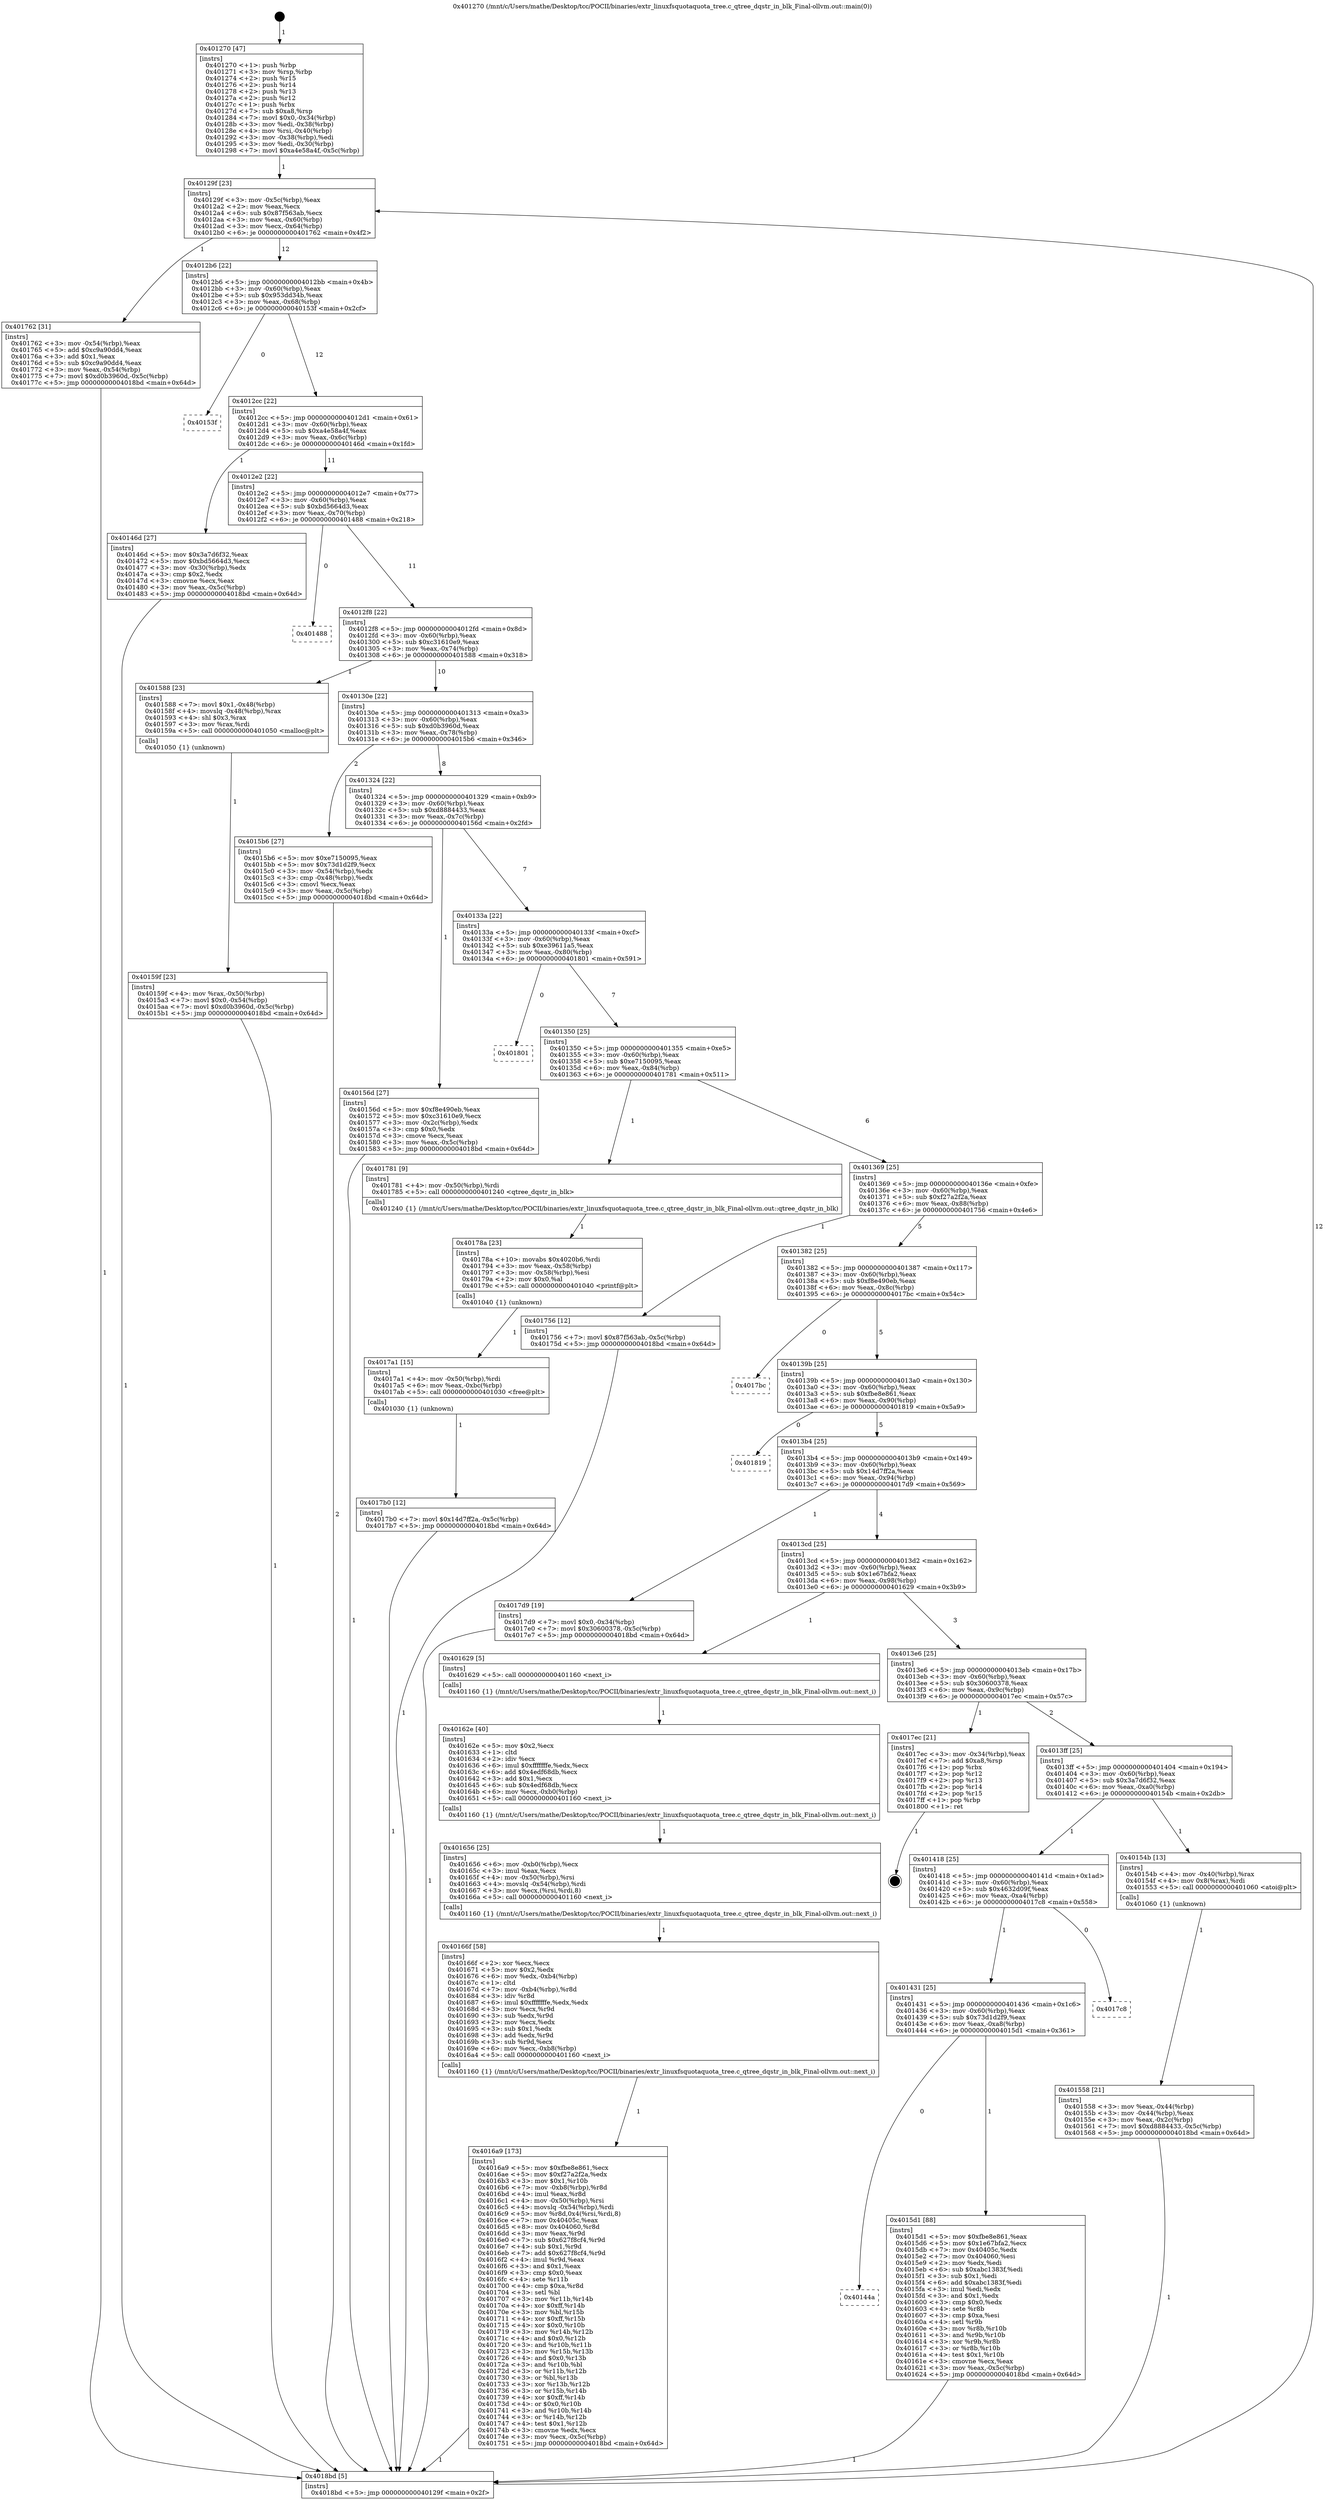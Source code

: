 digraph "0x401270" {
  label = "0x401270 (/mnt/c/Users/mathe/Desktop/tcc/POCII/binaries/extr_linuxfsquotaquota_tree.c_qtree_dqstr_in_blk_Final-ollvm.out::main(0))"
  labelloc = "t"
  node[shape=record]

  Entry [label="",width=0.3,height=0.3,shape=circle,fillcolor=black,style=filled]
  "0x40129f" [label="{
     0x40129f [23]\l
     | [instrs]\l
     &nbsp;&nbsp;0x40129f \<+3\>: mov -0x5c(%rbp),%eax\l
     &nbsp;&nbsp;0x4012a2 \<+2\>: mov %eax,%ecx\l
     &nbsp;&nbsp;0x4012a4 \<+6\>: sub $0x87f563ab,%ecx\l
     &nbsp;&nbsp;0x4012aa \<+3\>: mov %eax,-0x60(%rbp)\l
     &nbsp;&nbsp;0x4012ad \<+3\>: mov %ecx,-0x64(%rbp)\l
     &nbsp;&nbsp;0x4012b0 \<+6\>: je 0000000000401762 \<main+0x4f2\>\l
  }"]
  "0x401762" [label="{
     0x401762 [31]\l
     | [instrs]\l
     &nbsp;&nbsp;0x401762 \<+3\>: mov -0x54(%rbp),%eax\l
     &nbsp;&nbsp;0x401765 \<+5\>: add $0xc9a90dd4,%eax\l
     &nbsp;&nbsp;0x40176a \<+3\>: add $0x1,%eax\l
     &nbsp;&nbsp;0x40176d \<+5\>: sub $0xc9a90dd4,%eax\l
     &nbsp;&nbsp;0x401772 \<+3\>: mov %eax,-0x54(%rbp)\l
     &nbsp;&nbsp;0x401775 \<+7\>: movl $0xd0b3960d,-0x5c(%rbp)\l
     &nbsp;&nbsp;0x40177c \<+5\>: jmp 00000000004018bd \<main+0x64d\>\l
  }"]
  "0x4012b6" [label="{
     0x4012b6 [22]\l
     | [instrs]\l
     &nbsp;&nbsp;0x4012b6 \<+5\>: jmp 00000000004012bb \<main+0x4b\>\l
     &nbsp;&nbsp;0x4012bb \<+3\>: mov -0x60(%rbp),%eax\l
     &nbsp;&nbsp;0x4012be \<+5\>: sub $0x953dd34b,%eax\l
     &nbsp;&nbsp;0x4012c3 \<+3\>: mov %eax,-0x68(%rbp)\l
     &nbsp;&nbsp;0x4012c6 \<+6\>: je 000000000040153f \<main+0x2cf\>\l
  }"]
  Exit [label="",width=0.3,height=0.3,shape=circle,fillcolor=black,style=filled,peripheries=2]
  "0x40153f" [label="{
     0x40153f\l
  }", style=dashed]
  "0x4012cc" [label="{
     0x4012cc [22]\l
     | [instrs]\l
     &nbsp;&nbsp;0x4012cc \<+5\>: jmp 00000000004012d1 \<main+0x61\>\l
     &nbsp;&nbsp;0x4012d1 \<+3\>: mov -0x60(%rbp),%eax\l
     &nbsp;&nbsp;0x4012d4 \<+5\>: sub $0xa4e58a4f,%eax\l
     &nbsp;&nbsp;0x4012d9 \<+3\>: mov %eax,-0x6c(%rbp)\l
     &nbsp;&nbsp;0x4012dc \<+6\>: je 000000000040146d \<main+0x1fd\>\l
  }"]
  "0x4017b0" [label="{
     0x4017b0 [12]\l
     | [instrs]\l
     &nbsp;&nbsp;0x4017b0 \<+7\>: movl $0x14d7ff2a,-0x5c(%rbp)\l
     &nbsp;&nbsp;0x4017b7 \<+5\>: jmp 00000000004018bd \<main+0x64d\>\l
  }"]
  "0x40146d" [label="{
     0x40146d [27]\l
     | [instrs]\l
     &nbsp;&nbsp;0x40146d \<+5\>: mov $0x3a7d6f32,%eax\l
     &nbsp;&nbsp;0x401472 \<+5\>: mov $0xbd5664d3,%ecx\l
     &nbsp;&nbsp;0x401477 \<+3\>: mov -0x30(%rbp),%edx\l
     &nbsp;&nbsp;0x40147a \<+3\>: cmp $0x2,%edx\l
     &nbsp;&nbsp;0x40147d \<+3\>: cmovne %ecx,%eax\l
     &nbsp;&nbsp;0x401480 \<+3\>: mov %eax,-0x5c(%rbp)\l
     &nbsp;&nbsp;0x401483 \<+5\>: jmp 00000000004018bd \<main+0x64d\>\l
  }"]
  "0x4012e2" [label="{
     0x4012e2 [22]\l
     | [instrs]\l
     &nbsp;&nbsp;0x4012e2 \<+5\>: jmp 00000000004012e7 \<main+0x77\>\l
     &nbsp;&nbsp;0x4012e7 \<+3\>: mov -0x60(%rbp),%eax\l
     &nbsp;&nbsp;0x4012ea \<+5\>: sub $0xbd5664d3,%eax\l
     &nbsp;&nbsp;0x4012ef \<+3\>: mov %eax,-0x70(%rbp)\l
     &nbsp;&nbsp;0x4012f2 \<+6\>: je 0000000000401488 \<main+0x218\>\l
  }"]
  "0x4018bd" [label="{
     0x4018bd [5]\l
     | [instrs]\l
     &nbsp;&nbsp;0x4018bd \<+5\>: jmp 000000000040129f \<main+0x2f\>\l
  }"]
  "0x401270" [label="{
     0x401270 [47]\l
     | [instrs]\l
     &nbsp;&nbsp;0x401270 \<+1\>: push %rbp\l
     &nbsp;&nbsp;0x401271 \<+3\>: mov %rsp,%rbp\l
     &nbsp;&nbsp;0x401274 \<+2\>: push %r15\l
     &nbsp;&nbsp;0x401276 \<+2\>: push %r14\l
     &nbsp;&nbsp;0x401278 \<+2\>: push %r13\l
     &nbsp;&nbsp;0x40127a \<+2\>: push %r12\l
     &nbsp;&nbsp;0x40127c \<+1\>: push %rbx\l
     &nbsp;&nbsp;0x40127d \<+7\>: sub $0xa8,%rsp\l
     &nbsp;&nbsp;0x401284 \<+7\>: movl $0x0,-0x34(%rbp)\l
     &nbsp;&nbsp;0x40128b \<+3\>: mov %edi,-0x38(%rbp)\l
     &nbsp;&nbsp;0x40128e \<+4\>: mov %rsi,-0x40(%rbp)\l
     &nbsp;&nbsp;0x401292 \<+3\>: mov -0x38(%rbp),%edi\l
     &nbsp;&nbsp;0x401295 \<+3\>: mov %edi,-0x30(%rbp)\l
     &nbsp;&nbsp;0x401298 \<+7\>: movl $0xa4e58a4f,-0x5c(%rbp)\l
  }"]
  "0x4017a1" [label="{
     0x4017a1 [15]\l
     | [instrs]\l
     &nbsp;&nbsp;0x4017a1 \<+4\>: mov -0x50(%rbp),%rdi\l
     &nbsp;&nbsp;0x4017a5 \<+6\>: mov %eax,-0xbc(%rbp)\l
     &nbsp;&nbsp;0x4017ab \<+5\>: call 0000000000401030 \<free@plt\>\l
     | [calls]\l
     &nbsp;&nbsp;0x401030 \{1\} (unknown)\l
  }"]
  "0x401488" [label="{
     0x401488\l
  }", style=dashed]
  "0x4012f8" [label="{
     0x4012f8 [22]\l
     | [instrs]\l
     &nbsp;&nbsp;0x4012f8 \<+5\>: jmp 00000000004012fd \<main+0x8d\>\l
     &nbsp;&nbsp;0x4012fd \<+3\>: mov -0x60(%rbp),%eax\l
     &nbsp;&nbsp;0x401300 \<+5\>: sub $0xc31610e9,%eax\l
     &nbsp;&nbsp;0x401305 \<+3\>: mov %eax,-0x74(%rbp)\l
     &nbsp;&nbsp;0x401308 \<+6\>: je 0000000000401588 \<main+0x318\>\l
  }"]
  "0x40178a" [label="{
     0x40178a [23]\l
     | [instrs]\l
     &nbsp;&nbsp;0x40178a \<+10\>: movabs $0x4020b6,%rdi\l
     &nbsp;&nbsp;0x401794 \<+3\>: mov %eax,-0x58(%rbp)\l
     &nbsp;&nbsp;0x401797 \<+3\>: mov -0x58(%rbp),%esi\l
     &nbsp;&nbsp;0x40179a \<+2\>: mov $0x0,%al\l
     &nbsp;&nbsp;0x40179c \<+5\>: call 0000000000401040 \<printf@plt\>\l
     | [calls]\l
     &nbsp;&nbsp;0x401040 \{1\} (unknown)\l
  }"]
  "0x401588" [label="{
     0x401588 [23]\l
     | [instrs]\l
     &nbsp;&nbsp;0x401588 \<+7\>: movl $0x1,-0x48(%rbp)\l
     &nbsp;&nbsp;0x40158f \<+4\>: movslq -0x48(%rbp),%rax\l
     &nbsp;&nbsp;0x401593 \<+4\>: shl $0x3,%rax\l
     &nbsp;&nbsp;0x401597 \<+3\>: mov %rax,%rdi\l
     &nbsp;&nbsp;0x40159a \<+5\>: call 0000000000401050 \<malloc@plt\>\l
     | [calls]\l
     &nbsp;&nbsp;0x401050 \{1\} (unknown)\l
  }"]
  "0x40130e" [label="{
     0x40130e [22]\l
     | [instrs]\l
     &nbsp;&nbsp;0x40130e \<+5\>: jmp 0000000000401313 \<main+0xa3\>\l
     &nbsp;&nbsp;0x401313 \<+3\>: mov -0x60(%rbp),%eax\l
     &nbsp;&nbsp;0x401316 \<+5\>: sub $0xd0b3960d,%eax\l
     &nbsp;&nbsp;0x40131b \<+3\>: mov %eax,-0x78(%rbp)\l
     &nbsp;&nbsp;0x40131e \<+6\>: je 00000000004015b6 \<main+0x346\>\l
  }"]
  "0x4016a9" [label="{
     0x4016a9 [173]\l
     | [instrs]\l
     &nbsp;&nbsp;0x4016a9 \<+5\>: mov $0xfbe8e861,%ecx\l
     &nbsp;&nbsp;0x4016ae \<+5\>: mov $0xf27a2f2a,%edx\l
     &nbsp;&nbsp;0x4016b3 \<+3\>: mov $0x1,%r10b\l
     &nbsp;&nbsp;0x4016b6 \<+7\>: mov -0xb8(%rbp),%r8d\l
     &nbsp;&nbsp;0x4016bd \<+4\>: imul %eax,%r8d\l
     &nbsp;&nbsp;0x4016c1 \<+4\>: mov -0x50(%rbp),%rsi\l
     &nbsp;&nbsp;0x4016c5 \<+4\>: movslq -0x54(%rbp),%rdi\l
     &nbsp;&nbsp;0x4016c9 \<+5\>: mov %r8d,0x4(%rsi,%rdi,8)\l
     &nbsp;&nbsp;0x4016ce \<+7\>: mov 0x40405c,%eax\l
     &nbsp;&nbsp;0x4016d5 \<+8\>: mov 0x404060,%r8d\l
     &nbsp;&nbsp;0x4016dd \<+3\>: mov %eax,%r9d\l
     &nbsp;&nbsp;0x4016e0 \<+7\>: sub $0x627f8cf4,%r9d\l
     &nbsp;&nbsp;0x4016e7 \<+4\>: sub $0x1,%r9d\l
     &nbsp;&nbsp;0x4016eb \<+7\>: add $0x627f8cf4,%r9d\l
     &nbsp;&nbsp;0x4016f2 \<+4\>: imul %r9d,%eax\l
     &nbsp;&nbsp;0x4016f6 \<+3\>: and $0x1,%eax\l
     &nbsp;&nbsp;0x4016f9 \<+3\>: cmp $0x0,%eax\l
     &nbsp;&nbsp;0x4016fc \<+4\>: sete %r11b\l
     &nbsp;&nbsp;0x401700 \<+4\>: cmp $0xa,%r8d\l
     &nbsp;&nbsp;0x401704 \<+3\>: setl %bl\l
     &nbsp;&nbsp;0x401707 \<+3\>: mov %r11b,%r14b\l
     &nbsp;&nbsp;0x40170a \<+4\>: xor $0xff,%r14b\l
     &nbsp;&nbsp;0x40170e \<+3\>: mov %bl,%r15b\l
     &nbsp;&nbsp;0x401711 \<+4\>: xor $0xff,%r15b\l
     &nbsp;&nbsp;0x401715 \<+4\>: xor $0x0,%r10b\l
     &nbsp;&nbsp;0x401719 \<+3\>: mov %r14b,%r12b\l
     &nbsp;&nbsp;0x40171c \<+4\>: and $0x0,%r12b\l
     &nbsp;&nbsp;0x401720 \<+3\>: and %r10b,%r11b\l
     &nbsp;&nbsp;0x401723 \<+3\>: mov %r15b,%r13b\l
     &nbsp;&nbsp;0x401726 \<+4\>: and $0x0,%r13b\l
     &nbsp;&nbsp;0x40172a \<+3\>: and %r10b,%bl\l
     &nbsp;&nbsp;0x40172d \<+3\>: or %r11b,%r12b\l
     &nbsp;&nbsp;0x401730 \<+3\>: or %bl,%r13b\l
     &nbsp;&nbsp;0x401733 \<+3\>: xor %r13b,%r12b\l
     &nbsp;&nbsp;0x401736 \<+3\>: or %r15b,%r14b\l
     &nbsp;&nbsp;0x401739 \<+4\>: xor $0xff,%r14b\l
     &nbsp;&nbsp;0x40173d \<+4\>: or $0x0,%r10b\l
     &nbsp;&nbsp;0x401741 \<+3\>: and %r10b,%r14b\l
     &nbsp;&nbsp;0x401744 \<+3\>: or %r14b,%r12b\l
     &nbsp;&nbsp;0x401747 \<+4\>: test $0x1,%r12b\l
     &nbsp;&nbsp;0x40174b \<+3\>: cmovne %edx,%ecx\l
     &nbsp;&nbsp;0x40174e \<+3\>: mov %ecx,-0x5c(%rbp)\l
     &nbsp;&nbsp;0x401751 \<+5\>: jmp 00000000004018bd \<main+0x64d\>\l
  }"]
  "0x4015b6" [label="{
     0x4015b6 [27]\l
     | [instrs]\l
     &nbsp;&nbsp;0x4015b6 \<+5\>: mov $0xe7150095,%eax\l
     &nbsp;&nbsp;0x4015bb \<+5\>: mov $0x73d1d2f9,%ecx\l
     &nbsp;&nbsp;0x4015c0 \<+3\>: mov -0x54(%rbp),%edx\l
     &nbsp;&nbsp;0x4015c3 \<+3\>: cmp -0x48(%rbp),%edx\l
     &nbsp;&nbsp;0x4015c6 \<+3\>: cmovl %ecx,%eax\l
     &nbsp;&nbsp;0x4015c9 \<+3\>: mov %eax,-0x5c(%rbp)\l
     &nbsp;&nbsp;0x4015cc \<+5\>: jmp 00000000004018bd \<main+0x64d\>\l
  }"]
  "0x401324" [label="{
     0x401324 [22]\l
     | [instrs]\l
     &nbsp;&nbsp;0x401324 \<+5\>: jmp 0000000000401329 \<main+0xb9\>\l
     &nbsp;&nbsp;0x401329 \<+3\>: mov -0x60(%rbp),%eax\l
     &nbsp;&nbsp;0x40132c \<+5\>: sub $0xd8884433,%eax\l
     &nbsp;&nbsp;0x401331 \<+3\>: mov %eax,-0x7c(%rbp)\l
     &nbsp;&nbsp;0x401334 \<+6\>: je 000000000040156d \<main+0x2fd\>\l
  }"]
  "0x40166f" [label="{
     0x40166f [58]\l
     | [instrs]\l
     &nbsp;&nbsp;0x40166f \<+2\>: xor %ecx,%ecx\l
     &nbsp;&nbsp;0x401671 \<+5\>: mov $0x2,%edx\l
     &nbsp;&nbsp;0x401676 \<+6\>: mov %edx,-0xb4(%rbp)\l
     &nbsp;&nbsp;0x40167c \<+1\>: cltd\l
     &nbsp;&nbsp;0x40167d \<+7\>: mov -0xb4(%rbp),%r8d\l
     &nbsp;&nbsp;0x401684 \<+3\>: idiv %r8d\l
     &nbsp;&nbsp;0x401687 \<+6\>: imul $0xfffffffe,%edx,%edx\l
     &nbsp;&nbsp;0x40168d \<+3\>: mov %ecx,%r9d\l
     &nbsp;&nbsp;0x401690 \<+3\>: sub %edx,%r9d\l
     &nbsp;&nbsp;0x401693 \<+2\>: mov %ecx,%edx\l
     &nbsp;&nbsp;0x401695 \<+3\>: sub $0x1,%edx\l
     &nbsp;&nbsp;0x401698 \<+3\>: add %edx,%r9d\l
     &nbsp;&nbsp;0x40169b \<+3\>: sub %r9d,%ecx\l
     &nbsp;&nbsp;0x40169e \<+6\>: mov %ecx,-0xb8(%rbp)\l
     &nbsp;&nbsp;0x4016a4 \<+5\>: call 0000000000401160 \<next_i\>\l
     | [calls]\l
     &nbsp;&nbsp;0x401160 \{1\} (/mnt/c/Users/mathe/Desktop/tcc/POCII/binaries/extr_linuxfsquotaquota_tree.c_qtree_dqstr_in_blk_Final-ollvm.out::next_i)\l
  }"]
  "0x40156d" [label="{
     0x40156d [27]\l
     | [instrs]\l
     &nbsp;&nbsp;0x40156d \<+5\>: mov $0xf8e490eb,%eax\l
     &nbsp;&nbsp;0x401572 \<+5\>: mov $0xc31610e9,%ecx\l
     &nbsp;&nbsp;0x401577 \<+3\>: mov -0x2c(%rbp),%edx\l
     &nbsp;&nbsp;0x40157a \<+3\>: cmp $0x0,%edx\l
     &nbsp;&nbsp;0x40157d \<+3\>: cmove %ecx,%eax\l
     &nbsp;&nbsp;0x401580 \<+3\>: mov %eax,-0x5c(%rbp)\l
     &nbsp;&nbsp;0x401583 \<+5\>: jmp 00000000004018bd \<main+0x64d\>\l
  }"]
  "0x40133a" [label="{
     0x40133a [22]\l
     | [instrs]\l
     &nbsp;&nbsp;0x40133a \<+5\>: jmp 000000000040133f \<main+0xcf\>\l
     &nbsp;&nbsp;0x40133f \<+3\>: mov -0x60(%rbp),%eax\l
     &nbsp;&nbsp;0x401342 \<+5\>: sub $0xe39611a5,%eax\l
     &nbsp;&nbsp;0x401347 \<+3\>: mov %eax,-0x80(%rbp)\l
     &nbsp;&nbsp;0x40134a \<+6\>: je 0000000000401801 \<main+0x591\>\l
  }"]
  "0x401656" [label="{
     0x401656 [25]\l
     | [instrs]\l
     &nbsp;&nbsp;0x401656 \<+6\>: mov -0xb0(%rbp),%ecx\l
     &nbsp;&nbsp;0x40165c \<+3\>: imul %eax,%ecx\l
     &nbsp;&nbsp;0x40165f \<+4\>: mov -0x50(%rbp),%rsi\l
     &nbsp;&nbsp;0x401663 \<+4\>: movslq -0x54(%rbp),%rdi\l
     &nbsp;&nbsp;0x401667 \<+3\>: mov %ecx,(%rsi,%rdi,8)\l
     &nbsp;&nbsp;0x40166a \<+5\>: call 0000000000401160 \<next_i\>\l
     | [calls]\l
     &nbsp;&nbsp;0x401160 \{1\} (/mnt/c/Users/mathe/Desktop/tcc/POCII/binaries/extr_linuxfsquotaquota_tree.c_qtree_dqstr_in_blk_Final-ollvm.out::next_i)\l
  }"]
  "0x401801" [label="{
     0x401801\l
  }", style=dashed]
  "0x401350" [label="{
     0x401350 [25]\l
     | [instrs]\l
     &nbsp;&nbsp;0x401350 \<+5\>: jmp 0000000000401355 \<main+0xe5\>\l
     &nbsp;&nbsp;0x401355 \<+3\>: mov -0x60(%rbp),%eax\l
     &nbsp;&nbsp;0x401358 \<+5\>: sub $0xe7150095,%eax\l
     &nbsp;&nbsp;0x40135d \<+6\>: mov %eax,-0x84(%rbp)\l
     &nbsp;&nbsp;0x401363 \<+6\>: je 0000000000401781 \<main+0x511\>\l
  }"]
  "0x40162e" [label="{
     0x40162e [40]\l
     | [instrs]\l
     &nbsp;&nbsp;0x40162e \<+5\>: mov $0x2,%ecx\l
     &nbsp;&nbsp;0x401633 \<+1\>: cltd\l
     &nbsp;&nbsp;0x401634 \<+2\>: idiv %ecx\l
     &nbsp;&nbsp;0x401636 \<+6\>: imul $0xfffffffe,%edx,%ecx\l
     &nbsp;&nbsp;0x40163c \<+6\>: add $0x4edf68db,%ecx\l
     &nbsp;&nbsp;0x401642 \<+3\>: add $0x1,%ecx\l
     &nbsp;&nbsp;0x401645 \<+6\>: sub $0x4edf68db,%ecx\l
     &nbsp;&nbsp;0x40164b \<+6\>: mov %ecx,-0xb0(%rbp)\l
     &nbsp;&nbsp;0x401651 \<+5\>: call 0000000000401160 \<next_i\>\l
     | [calls]\l
     &nbsp;&nbsp;0x401160 \{1\} (/mnt/c/Users/mathe/Desktop/tcc/POCII/binaries/extr_linuxfsquotaquota_tree.c_qtree_dqstr_in_blk_Final-ollvm.out::next_i)\l
  }"]
  "0x401781" [label="{
     0x401781 [9]\l
     | [instrs]\l
     &nbsp;&nbsp;0x401781 \<+4\>: mov -0x50(%rbp),%rdi\l
     &nbsp;&nbsp;0x401785 \<+5\>: call 0000000000401240 \<qtree_dqstr_in_blk\>\l
     | [calls]\l
     &nbsp;&nbsp;0x401240 \{1\} (/mnt/c/Users/mathe/Desktop/tcc/POCII/binaries/extr_linuxfsquotaquota_tree.c_qtree_dqstr_in_blk_Final-ollvm.out::qtree_dqstr_in_blk)\l
  }"]
  "0x401369" [label="{
     0x401369 [25]\l
     | [instrs]\l
     &nbsp;&nbsp;0x401369 \<+5\>: jmp 000000000040136e \<main+0xfe\>\l
     &nbsp;&nbsp;0x40136e \<+3\>: mov -0x60(%rbp),%eax\l
     &nbsp;&nbsp;0x401371 \<+5\>: sub $0xf27a2f2a,%eax\l
     &nbsp;&nbsp;0x401376 \<+6\>: mov %eax,-0x88(%rbp)\l
     &nbsp;&nbsp;0x40137c \<+6\>: je 0000000000401756 \<main+0x4e6\>\l
  }"]
  "0x40144a" [label="{
     0x40144a\l
  }", style=dashed]
  "0x401756" [label="{
     0x401756 [12]\l
     | [instrs]\l
     &nbsp;&nbsp;0x401756 \<+7\>: movl $0x87f563ab,-0x5c(%rbp)\l
     &nbsp;&nbsp;0x40175d \<+5\>: jmp 00000000004018bd \<main+0x64d\>\l
  }"]
  "0x401382" [label="{
     0x401382 [25]\l
     | [instrs]\l
     &nbsp;&nbsp;0x401382 \<+5\>: jmp 0000000000401387 \<main+0x117\>\l
     &nbsp;&nbsp;0x401387 \<+3\>: mov -0x60(%rbp),%eax\l
     &nbsp;&nbsp;0x40138a \<+5\>: sub $0xf8e490eb,%eax\l
     &nbsp;&nbsp;0x40138f \<+6\>: mov %eax,-0x8c(%rbp)\l
     &nbsp;&nbsp;0x401395 \<+6\>: je 00000000004017bc \<main+0x54c\>\l
  }"]
  "0x4015d1" [label="{
     0x4015d1 [88]\l
     | [instrs]\l
     &nbsp;&nbsp;0x4015d1 \<+5\>: mov $0xfbe8e861,%eax\l
     &nbsp;&nbsp;0x4015d6 \<+5\>: mov $0x1e67bfa2,%ecx\l
     &nbsp;&nbsp;0x4015db \<+7\>: mov 0x40405c,%edx\l
     &nbsp;&nbsp;0x4015e2 \<+7\>: mov 0x404060,%esi\l
     &nbsp;&nbsp;0x4015e9 \<+2\>: mov %edx,%edi\l
     &nbsp;&nbsp;0x4015eb \<+6\>: sub $0xabc1383f,%edi\l
     &nbsp;&nbsp;0x4015f1 \<+3\>: sub $0x1,%edi\l
     &nbsp;&nbsp;0x4015f4 \<+6\>: add $0xabc1383f,%edi\l
     &nbsp;&nbsp;0x4015fa \<+3\>: imul %edi,%edx\l
     &nbsp;&nbsp;0x4015fd \<+3\>: and $0x1,%edx\l
     &nbsp;&nbsp;0x401600 \<+3\>: cmp $0x0,%edx\l
     &nbsp;&nbsp;0x401603 \<+4\>: sete %r8b\l
     &nbsp;&nbsp;0x401607 \<+3\>: cmp $0xa,%esi\l
     &nbsp;&nbsp;0x40160a \<+4\>: setl %r9b\l
     &nbsp;&nbsp;0x40160e \<+3\>: mov %r8b,%r10b\l
     &nbsp;&nbsp;0x401611 \<+3\>: and %r9b,%r10b\l
     &nbsp;&nbsp;0x401614 \<+3\>: xor %r9b,%r8b\l
     &nbsp;&nbsp;0x401617 \<+3\>: or %r8b,%r10b\l
     &nbsp;&nbsp;0x40161a \<+4\>: test $0x1,%r10b\l
     &nbsp;&nbsp;0x40161e \<+3\>: cmovne %ecx,%eax\l
     &nbsp;&nbsp;0x401621 \<+3\>: mov %eax,-0x5c(%rbp)\l
     &nbsp;&nbsp;0x401624 \<+5\>: jmp 00000000004018bd \<main+0x64d\>\l
  }"]
  "0x4017bc" [label="{
     0x4017bc\l
  }", style=dashed]
  "0x40139b" [label="{
     0x40139b [25]\l
     | [instrs]\l
     &nbsp;&nbsp;0x40139b \<+5\>: jmp 00000000004013a0 \<main+0x130\>\l
     &nbsp;&nbsp;0x4013a0 \<+3\>: mov -0x60(%rbp),%eax\l
     &nbsp;&nbsp;0x4013a3 \<+5\>: sub $0xfbe8e861,%eax\l
     &nbsp;&nbsp;0x4013a8 \<+6\>: mov %eax,-0x90(%rbp)\l
     &nbsp;&nbsp;0x4013ae \<+6\>: je 0000000000401819 \<main+0x5a9\>\l
  }"]
  "0x401431" [label="{
     0x401431 [25]\l
     | [instrs]\l
     &nbsp;&nbsp;0x401431 \<+5\>: jmp 0000000000401436 \<main+0x1c6\>\l
     &nbsp;&nbsp;0x401436 \<+3\>: mov -0x60(%rbp),%eax\l
     &nbsp;&nbsp;0x401439 \<+5\>: sub $0x73d1d2f9,%eax\l
     &nbsp;&nbsp;0x40143e \<+6\>: mov %eax,-0xa8(%rbp)\l
     &nbsp;&nbsp;0x401444 \<+6\>: je 00000000004015d1 \<main+0x361\>\l
  }"]
  "0x401819" [label="{
     0x401819\l
  }", style=dashed]
  "0x4013b4" [label="{
     0x4013b4 [25]\l
     | [instrs]\l
     &nbsp;&nbsp;0x4013b4 \<+5\>: jmp 00000000004013b9 \<main+0x149\>\l
     &nbsp;&nbsp;0x4013b9 \<+3\>: mov -0x60(%rbp),%eax\l
     &nbsp;&nbsp;0x4013bc \<+5\>: sub $0x14d7ff2a,%eax\l
     &nbsp;&nbsp;0x4013c1 \<+6\>: mov %eax,-0x94(%rbp)\l
     &nbsp;&nbsp;0x4013c7 \<+6\>: je 00000000004017d9 \<main+0x569\>\l
  }"]
  "0x4017c8" [label="{
     0x4017c8\l
  }", style=dashed]
  "0x4017d9" [label="{
     0x4017d9 [19]\l
     | [instrs]\l
     &nbsp;&nbsp;0x4017d9 \<+7\>: movl $0x0,-0x34(%rbp)\l
     &nbsp;&nbsp;0x4017e0 \<+7\>: movl $0x30600378,-0x5c(%rbp)\l
     &nbsp;&nbsp;0x4017e7 \<+5\>: jmp 00000000004018bd \<main+0x64d\>\l
  }"]
  "0x4013cd" [label="{
     0x4013cd [25]\l
     | [instrs]\l
     &nbsp;&nbsp;0x4013cd \<+5\>: jmp 00000000004013d2 \<main+0x162\>\l
     &nbsp;&nbsp;0x4013d2 \<+3\>: mov -0x60(%rbp),%eax\l
     &nbsp;&nbsp;0x4013d5 \<+5\>: sub $0x1e67bfa2,%eax\l
     &nbsp;&nbsp;0x4013da \<+6\>: mov %eax,-0x98(%rbp)\l
     &nbsp;&nbsp;0x4013e0 \<+6\>: je 0000000000401629 \<main+0x3b9\>\l
  }"]
  "0x40159f" [label="{
     0x40159f [23]\l
     | [instrs]\l
     &nbsp;&nbsp;0x40159f \<+4\>: mov %rax,-0x50(%rbp)\l
     &nbsp;&nbsp;0x4015a3 \<+7\>: movl $0x0,-0x54(%rbp)\l
     &nbsp;&nbsp;0x4015aa \<+7\>: movl $0xd0b3960d,-0x5c(%rbp)\l
     &nbsp;&nbsp;0x4015b1 \<+5\>: jmp 00000000004018bd \<main+0x64d\>\l
  }"]
  "0x401629" [label="{
     0x401629 [5]\l
     | [instrs]\l
     &nbsp;&nbsp;0x401629 \<+5\>: call 0000000000401160 \<next_i\>\l
     | [calls]\l
     &nbsp;&nbsp;0x401160 \{1\} (/mnt/c/Users/mathe/Desktop/tcc/POCII/binaries/extr_linuxfsquotaquota_tree.c_qtree_dqstr_in_blk_Final-ollvm.out::next_i)\l
  }"]
  "0x4013e6" [label="{
     0x4013e6 [25]\l
     | [instrs]\l
     &nbsp;&nbsp;0x4013e6 \<+5\>: jmp 00000000004013eb \<main+0x17b\>\l
     &nbsp;&nbsp;0x4013eb \<+3\>: mov -0x60(%rbp),%eax\l
     &nbsp;&nbsp;0x4013ee \<+5\>: sub $0x30600378,%eax\l
     &nbsp;&nbsp;0x4013f3 \<+6\>: mov %eax,-0x9c(%rbp)\l
     &nbsp;&nbsp;0x4013f9 \<+6\>: je 00000000004017ec \<main+0x57c\>\l
  }"]
  "0x401558" [label="{
     0x401558 [21]\l
     | [instrs]\l
     &nbsp;&nbsp;0x401558 \<+3\>: mov %eax,-0x44(%rbp)\l
     &nbsp;&nbsp;0x40155b \<+3\>: mov -0x44(%rbp),%eax\l
     &nbsp;&nbsp;0x40155e \<+3\>: mov %eax,-0x2c(%rbp)\l
     &nbsp;&nbsp;0x401561 \<+7\>: movl $0xd8884433,-0x5c(%rbp)\l
     &nbsp;&nbsp;0x401568 \<+5\>: jmp 00000000004018bd \<main+0x64d\>\l
  }"]
  "0x4017ec" [label="{
     0x4017ec [21]\l
     | [instrs]\l
     &nbsp;&nbsp;0x4017ec \<+3\>: mov -0x34(%rbp),%eax\l
     &nbsp;&nbsp;0x4017ef \<+7\>: add $0xa8,%rsp\l
     &nbsp;&nbsp;0x4017f6 \<+1\>: pop %rbx\l
     &nbsp;&nbsp;0x4017f7 \<+2\>: pop %r12\l
     &nbsp;&nbsp;0x4017f9 \<+2\>: pop %r13\l
     &nbsp;&nbsp;0x4017fb \<+2\>: pop %r14\l
     &nbsp;&nbsp;0x4017fd \<+2\>: pop %r15\l
     &nbsp;&nbsp;0x4017ff \<+1\>: pop %rbp\l
     &nbsp;&nbsp;0x401800 \<+1\>: ret\l
  }"]
  "0x4013ff" [label="{
     0x4013ff [25]\l
     | [instrs]\l
     &nbsp;&nbsp;0x4013ff \<+5\>: jmp 0000000000401404 \<main+0x194\>\l
     &nbsp;&nbsp;0x401404 \<+3\>: mov -0x60(%rbp),%eax\l
     &nbsp;&nbsp;0x401407 \<+5\>: sub $0x3a7d6f32,%eax\l
     &nbsp;&nbsp;0x40140c \<+6\>: mov %eax,-0xa0(%rbp)\l
     &nbsp;&nbsp;0x401412 \<+6\>: je 000000000040154b \<main+0x2db\>\l
  }"]
  "0x401418" [label="{
     0x401418 [25]\l
     | [instrs]\l
     &nbsp;&nbsp;0x401418 \<+5\>: jmp 000000000040141d \<main+0x1ad\>\l
     &nbsp;&nbsp;0x40141d \<+3\>: mov -0x60(%rbp),%eax\l
     &nbsp;&nbsp;0x401420 \<+5\>: sub $0x4632d09f,%eax\l
     &nbsp;&nbsp;0x401425 \<+6\>: mov %eax,-0xa4(%rbp)\l
     &nbsp;&nbsp;0x40142b \<+6\>: je 00000000004017c8 \<main+0x558\>\l
  }"]
  "0x40154b" [label="{
     0x40154b [13]\l
     | [instrs]\l
     &nbsp;&nbsp;0x40154b \<+4\>: mov -0x40(%rbp),%rax\l
     &nbsp;&nbsp;0x40154f \<+4\>: mov 0x8(%rax),%rdi\l
     &nbsp;&nbsp;0x401553 \<+5\>: call 0000000000401060 \<atoi@plt\>\l
     | [calls]\l
     &nbsp;&nbsp;0x401060 \{1\} (unknown)\l
  }"]
  Entry -> "0x401270" [label=" 1"]
  "0x40129f" -> "0x401762" [label=" 1"]
  "0x40129f" -> "0x4012b6" [label=" 12"]
  "0x4017ec" -> Exit [label=" 1"]
  "0x4012b6" -> "0x40153f" [label=" 0"]
  "0x4012b6" -> "0x4012cc" [label=" 12"]
  "0x4017d9" -> "0x4018bd" [label=" 1"]
  "0x4012cc" -> "0x40146d" [label=" 1"]
  "0x4012cc" -> "0x4012e2" [label=" 11"]
  "0x40146d" -> "0x4018bd" [label=" 1"]
  "0x401270" -> "0x40129f" [label=" 1"]
  "0x4018bd" -> "0x40129f" [label=" 12"]
  "0x4017b0" -> "0x4018bd" [label=" 1"]
  "0x4012e2" -> "0x401488" [label=" 0"]
  "0x4012e2" -> "0x4012f8" [label=" 11"]
  "0x4017a1" -> "0x4017b0" [label=" 1"]
  "0x4012f8" -> "0x401588" [label=" 1"]
  "0x4012f8" -> "0x40130e" [label=" 10"]
  "0x40178a" -> "0x4017a1" [label=" 1"]
  "0x40130e" -> "0x4015b6" [label=" 2"]
  "0x40130e" -> "0x401324" [label=" 8"]
  "0x401781" -> "0x40178a" [label=" 1"]
  "0x401324" -> "0x40156d" [label=" 1"]
  "0x401324" -> "0x40133a" [label=" 7"]
  "0x401762" -> "0x4018bd" [label=" 1"]
  "0x40133a" -> "0x401801" [label=" 0"]
  "0x40133a" -> "0x401350" [label=" 7"]
  "0x401756" -> "0x4018bd" [label=" 1"]
  "0x401350" -> "0x401781" [label=" 1"]
  "0x401350" -> "0x401369" [label=" 6"]
  "0x4016a9" -> "0x4018bd" [label=" 1"]
  "0x401369" -> "0x401756" [label=" 1"]
  "0x401369" -> "0x401382" [label=" 5"]
  "0x40166f" -> "0x4016a9" [label=" 1"]
  "0x401382" -> "0x4017bc" [label=" 0"]
  "0x401382" -> "0x40139b" [label=" 5"]
  "0x401656" -> "0x40166f" [label=" 1"]
  "0x40139b" -> "0x401819" [label=" 0"]
  "0x40139b" -> "0x4013b4" [label=" 5"]
  "0x401629" -> "0x40162e" [label=" 1"]
  "0x4013b4" -> "0x4017d9" [label=" 1"]
  "0x4013b4" -> "0x4013cd" [label=" 4"]
  "0x4015d1" -> "0x4018bd" [label=" 1"]
  "0x4013cd" -> "0x401629" [label=" 1"]
  "0x4013cd" -> "0x4013e6" [label=" 3"]
  "0x401431" -> "0x4015d1" [label=" 1"]
  "0x4013e6" -> "0x4017ec" [label=" 1"]
  "0x4013e6" -> "0x4013ff" [label=" 2"]
  "0x40162e" -> "0x401656" [label=" 1"]
  "0x4013ff" -> "0x40154b" [label=" 1"]
  "0x4013ff" -> "0x401418" [label=" 1"]
  "0x40154b" -> "0x401558" [label=" 1"]
  "0x401558" -> "0x4018bd" [label=" 1"]
  "0x40156d" -> "0x4018bd" [label=" 1"]
  "0x401588" -> "0x40159f" [label=" 1"]
  "0x40159f" -> "0x4018bd" [label=" 1"]
  "0x4015b6" -> "0x4018bd" [label=" 2"]
  "0x401431" -> "0x40144a" [label=" 0"]
  "0x401418" -> "0x4017c8" [label=" 0"]
  "0x401418" -> "0x401431" [label=" 1"]
}
